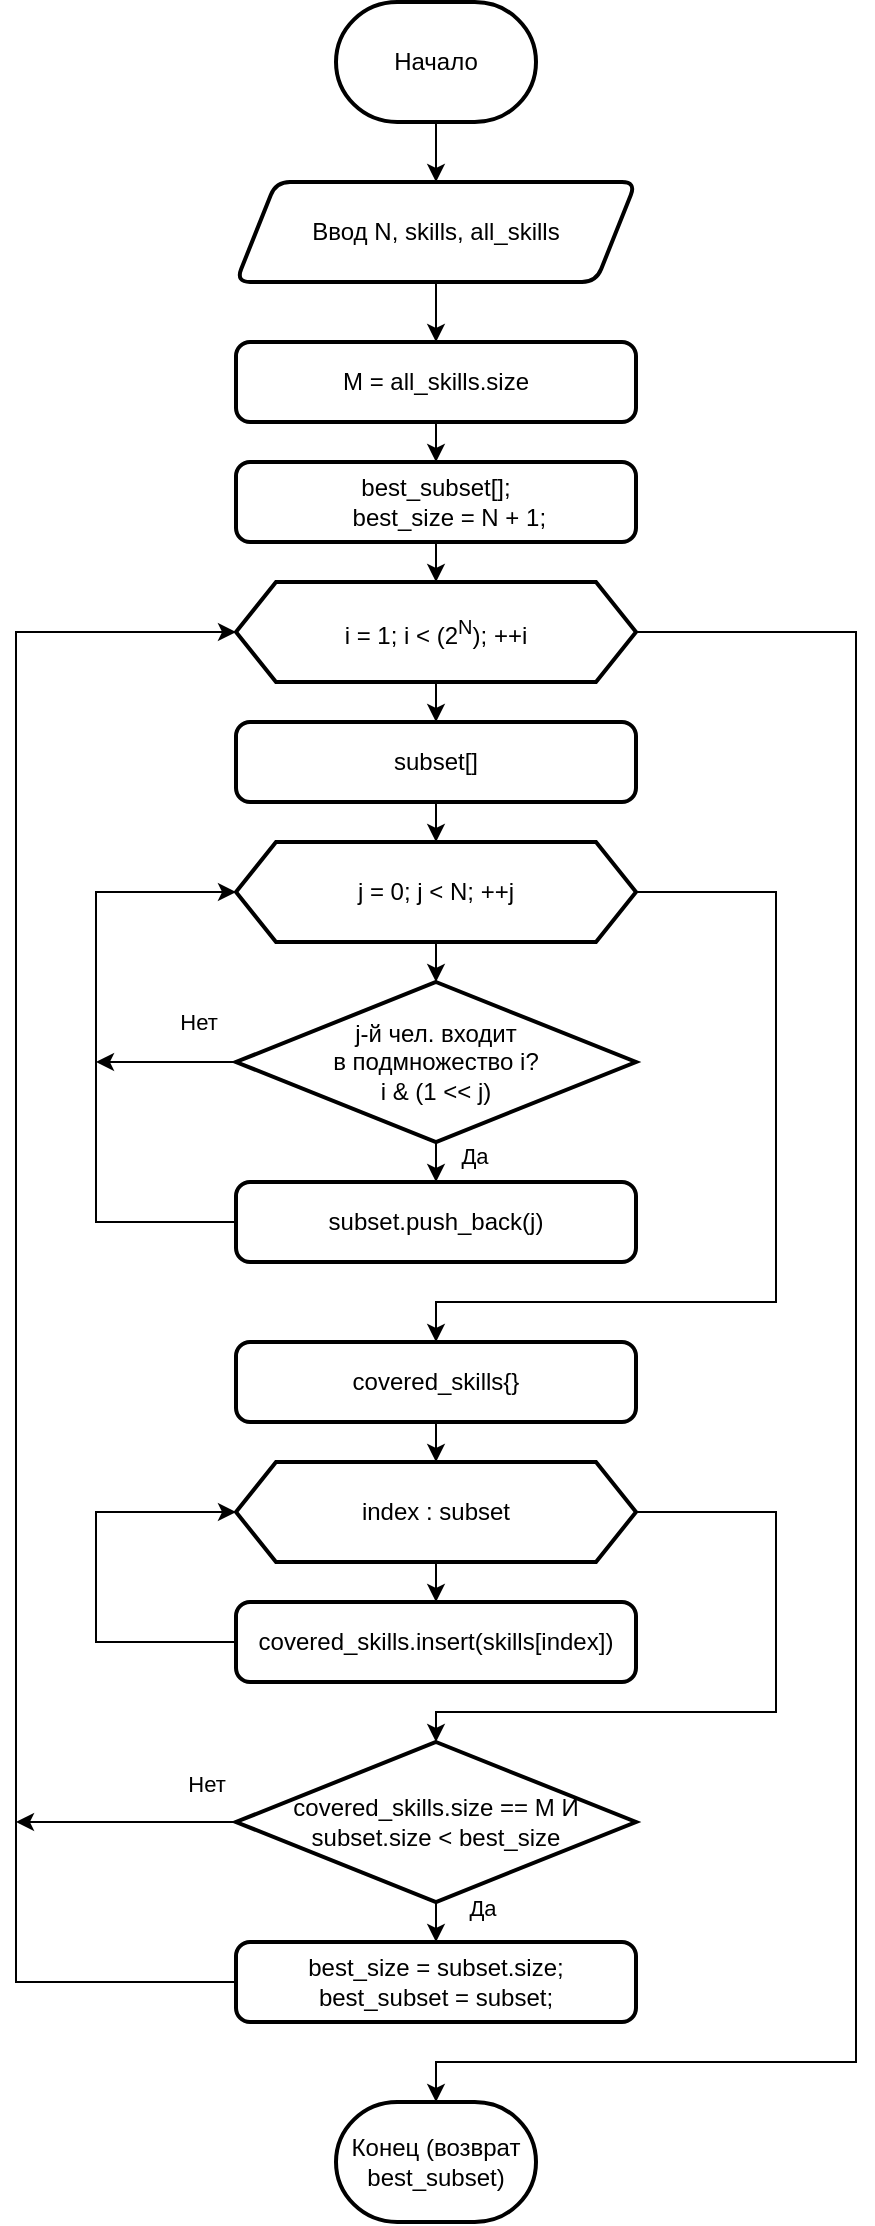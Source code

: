<mxfile version="24.4.13" type="device">
  <diagram id="C5RBs43oDa-KdzZeNtuy" name="Page-1">
    <mxGraphModel dx="1247" dy="1861" grid="1" gridSize="10" guides="1" tooltips="1" connect="1" arrows="1" fold="1" page="1" pageScale="1" pageWidth="827" pageHeight="1169" math="0" shadow="0">
      <root>
        <mxCell id="WIyWlLk6GJQsqaUBKTNV-0" />
        <mxCell id="WIyWlLk6GJQsqaUBKTNV-1" parent="WIyWlLk6GJQsqaUBKTNV-0" />
        <mxCell id="SRNSHd6ge_EsEEtdElFu-2" value="" style="edgeStyle=orthogonalEdgeStyle;rounded=0;orthogonalLoop=1;jettySize=auto;html=1;" parent="WIyWlLk6GJQsqaUBKTNV-1" source="S7_N-UKr1pL8a_zZHFVc-5" edge="1">
          <mxGeometry relative="1" as="geometry">
            <mxPoint x="410" y="-600" as="targetPoint" />
          </mxGeometry>
        </mxCell>
        <mxCell id="S7_N-UKr1pL8a_zZHFVc-5" value="Начало" style="strokeWidth=2;html=1;shape=mxgraph.flowchart.terminator;whiteSpace=wrap;" parent="WIyWlLk6GJQsqaUBKTNV-1" vertex="1">
          <mxGeometry x="360" y="-690" width="100" height="60" as="geometry" />
        </mxCell>
        <mxCell id="SRNSHd6ge_EsEEtdElFu-37" style="edgeStyle=orthogonalEdgeStyle;rounded=0;orthogonalLoop=1;jettySize=auto;html=1;entryX=0.5;entryY=0;entryDx=0;entryDy=0;" parent="WIyWlLk6GJQsqaUBKTNV-1" edge="1">
          <mxGeometry relative="1" as="geometry">
            <Array as="points">
              <mxPoint x="800" y="-390" />
              <mxPoint x="800" y="640" />
              <mxPoint x="410" y="640" />
            </Array>
            <mxPoint x="410" y="670" as="targetPoint" />
          </mxGeometry>
        </mxCell>
        <mxCell id="SRNSHd6ge_EsEEtdElFu-24" style="edgeStyle=orthogonalEdgeStyle;rounded=0;orthogonalLoop=1;jettySize=auto;html=1;entryX=0.5;entryY=0;entryDx=0;entryDy=0;" parent="WIyWlLk6GJQsqaUBKTNV-1" edge="1">
          <mxGeometry relative="1" as="geometry">
            <Array as="points">
              <mxPoint x="600" y="-30" />
              <mxPoint x="600" y="110" />
              <mxPoint x="410" y="110" />
            </Array>
            <mxPoint x="510" y="-30" as="sourcePoint" />
          </mxGeometry>
        </mxCell>
        <mxCell id="SRNSHd6ge_EsEEtdElFu-38" style="edgeStyle=orthogonalEdgeStyle;rounded=0;orthogonalLoop=1;jettySize=auto;html=1;entryX=0;entryY=0.5;entryDx=0;entryDy=0;entryPerimeter=0;exitX=0;exitY=0.5;exitDx=0;exitDy=0;" parent="WIyWlLk6GJQsqaUBKTNV-1" edge="1">
          <mxGeometry relative="1" as="geometry">
            <Array as="points">
              <mxPoint x="150" y="590" />
              <mxPoint x="150" y="-390" />
            </Array>
            <mxPoint x="310" y="-390" as="targetPoint" />
          </mxGeometry>
        </mxCell>
        <mxCell id="DR3ZvVdrjEOjAyI6lG6U-38" style="edgeStyle=orthogonalEdgeStyle;rounded=0;orthogonalLoop=1;jettySize=auto;html=1;entryX=0.5;entryY=0;entryDx=0;entryDy=0;" parent="WIyWlLk6GJQsqaUBKTNV-1" source="DR3ZvVdrjEOjAyI6lG6U-0" edge="1">
          <mxGeometry relative="1" as="geometry">
            <mxPoint x="410" y="-520.0" as="targetPoint" />
          </mxGeometry>
        </mxCell>
        <mxCell id="DR3ZvVdrjEOjAyI6lG6U-0" value="Ввод N, skills, all_skills" style="shape=parallelogram;perimeter=parallelogramPerimeter;whiteSpace=wrap;html=1;fixedSize=1;rounded=1;strokeColor=default;strokeWidth=2;align=center;verticalAlign=middle;arcSize=14;fontFamily=Helvetica;fontSize=12;fontColor=default;fillColor=default;" parent="WIyWlLk6GJQsqaUBKTNV-1" vertex="1">
          <mxGeometry x="310" y="-600" width="200" height="50" as="geometry" />
        </mxCell>
        <mxCell id="syByIhwMGtgeTSbXhUbm-22" style="edgeStyle=orthogonalEdgeStyle;rounded=0;orthogonalLoop=1;jettySize=auto;html=1;entryX=0.5;entryY=0;entryDx=0;entryDy=0;" edge="1" parent="WIyWlLk6GJQsqaUBKTNV-1" source="syByIhwMGtgeTSbXhUbm-5" target="syByIhwMGtgeTSbXhUbm-7">
          <mxGeometry relative="1" as="geometry" />
        </mxCell>
        <mxCell id="syByIhwMGtgeTSbXhUbm-5" value="M = all_skills.size" style="rounded=1;whiteSpace=wrap;html=1;absoluteArcSize=1;arcSize=14;strokeWidth=2;strokeColor=default;align=center;verticalAlign=middle;fillColor=default;" vertex="1" parent="WIyWlLk6GJQsqaUBKTNV-1">
          <mxGeometry x="310" y="-520" width="200" height="40" as="geometry" />
        </mxCell>
        <mxCell id="syByIhwMGtgeTSbXhUbm-23" style="edgeStyle=orthogonalEdgeStyle;rounded=0;orthogonalLoop=1;jettySize=auto;html=1;entryX=0.5;entryY=0;entryDx=0;entryDy=0;" edge="1" parent="WIyWlLk6GJQsqaUBKTNV-1" source="syByIhwMGtgeTSbXhUbm-7" target="syByIhwMGtgeTSbXhUbm-8">
          <mxGeometry relative="1" as="geometry" />
        </mxCell>
        <mxCell id="syByIhwMGtgeTSbXhUbm-7" value="best_subset[];&lt;br&gt;&amp;nbsp; &amp;nbsp; best_size = N + 1;" style="rounded=1;whiteSpace=wrap;html=1;absoluteArcSize=1;arcSize=14;strokeWidth=2;strokeColor=default;align=center;verticalAlign=middle;fillColor=default;" vertex="1" parent="WIyWlLk6GJQsqaUBKTNV-1">
          <mxGeometry x="310" y="-460" width="200" height="40" as="geometry" />
        </mxCell>
        <mxCell id="syByIhwMGtgeTSbXhUbm-24" style="edgeStyle=orthogonalEdgeStyle;rounded=0;orthogonalLoop=1;jettySize=auto;html=1;entryX=0.5;entryY=0;entryDx=0;entryDy=0;" edge="1" parent="WIyWlLk6GJQsqaUBKTNV-1" source="syByIhwMGtgeTSbXhUbm-8" target="syByIhwMGtgeTSbXhUbm-9">
          <mxGeometry relative="1" as="geometry" />
        </mxCell>
        <mxCell id="syByIhwMGtgeTSbXhUbm-8" value="i = 1; i &amp;lt; (2&lt;sup&gt;N&lt;/sup&gt;); ++i" style="shape=hexagon;perimeter=hexagonPerimeter2;whiteSpace=wrap;html=1;fixedSize=1;rounded=0;strokeColor=default;strokeWidth=2;align=center;verticalAlign=middle;arcSize=14;fontFamily=Helvetica;fontSize=12;fontColor=default;fillColor=default;" vertex="1" parent="WIyWlLk6GJQsqaUBKTNV-1">
          <mxGeometry x="310" y="-400" width="200" height="50" as="geometry" />
        </mxCell>
        <mxCell id="syByIhwMGtgeTSbXhUbm-25" style="edgeStyle=orthogonalEdgeStyle;rounded=0;orthogonalLoop=1;jettySize=auto;html=1;entryX=0.5;entryY=0;entryDx=0;entryDy=0;" edge="1" parent="WIyWlLk6GJQsqaUBKTNV-1" source="syByIhwMGtgeTSbXhUbm-9" target="syByIhwMGtgeTSbXhUbm-10">
          <mxGeometry relative="1" as="geometry" />
        </mxCell>
        <mxCell id="syByIhwMGtgeTSbXhUbm-9" value="subset[]" style="rounded=1;whiteSpace=wrap;html=1;absoluteArcSize=1;arcSize=14;strokeWidth=2;strokeColor=default;align=center;verticalAlign=middle;fillColor=default;" vertex="1" parent="WIyWlLk6GJQsqaUBKTNV-1">
          <mxGeometry x="310" y="-330" width="200" height="40" as="geometry" />
        </mxCell>
        <mxCell id="syByIhwMGtgeTSbXhUbm-29" style="edgeStyle=orthogonalEdgeStyle;rounded=0;orthogonalLoop=1;jettySize=auto;html=1;entryX=0.5;entryY=0;entryDx=0;entryDy=0;" edge="1" parent="WIyWlLk6GJQsqaUBKTNV-1" source="syByIhwMGtgeTSbXhUbm-10" target="syByIhwMGtgeTSbXhUbm-16">
          <mxGeometry relative="1" as="geometry">
            <Array as="points">
              <mxPoint x="580" y="-245" />
              <mxPoint x="580" y="-40" />
              <mxPoint x="410" y="-40" />
            </Array>
          </mxGeometry>
        </mxCell>
        <mxCell id="syByIhwMGtgeTSbXhUbm-10" value="j = 0; j &amp;lt; N; ++j" style="shape=hexagon;perimeter=hexagonPerimeter2;whiteSpace=wrap;html=1;fixedSize=1;rounded=0;strokeColor=default;strokeWidth=2;align=center;verticalAlign=middle;arcSize=14;fontFamily=Helvetica;fontSize=12;fontColor=default;fillColor=default;" vertex="1" parent="WIyWlLk6GJQsqaUBKTNV-1">
          <mxGeometry x="310" y="-270" width="200" height="50" as="geometry" />
        </mxCell>
        <mxCell id="syByIhwMGtgeTSbXhUbm-27" style="edgeStyle=orthogonalEdgeStyle;rounded=0;orthogonalLoop=1;jettySize=auto;html=1;entryX=0.5;entryY=0;entryDx=0;entryDy=0;" edge="1" parent="WIyWlLk6GJQsqaUBKTNV-1" source="syByIhwMGtgeTSbXhUbm-11" target="syByIhwMGtgeTSbXhUbm-12">
          <mxGeometry relative="1" as="geometry" />
        </mxCell>
        <mxCell id="syByIhwMGtgeTSbXhUbm-40" value="Да" style="edgeLabel;html=1;align=center;verticalAlign=middle;resizable=0;points=[];" vertex="1" connectable="0" parent="syByIhwMGtgeTSbXhUbm-27">
          <mxGeometry x="0.575" y="1" relative="1" as="geometry">
            <mxPoint x="18" y="-1" as="offset" />
          </mxGeometry>
        </mxCell>
        <mxCell id="syByIhwMGtgeTSbXhUbm-38" style="edgeStyle=orthogonalEdgeStyle;rounded=0;orthogonalLoop=1;jettySize=auto;html=1;" edge="1" parent="WIyWlLk6GJQsqaUBKTNV-1" source="syByIhwMGtgeTSbXhUbm-11">
          <mxGeometry relative="1" as="geometry">
            <mxPoint x="240" y="-160" as="targetPoint" />
          </mxGeometry>
        </mxCell>
        <mxCell id="syByIhwMGtgeTSbXhUbm-39" value="Нет" style="edgeLabel;html=1;align=center;verticalAlign=middle;resizable=0;points=[];" vertex="1" connectable="0" parent="syByIhwMGtgeTSbXhUbm-38">
          <mxGeometry x="-0.449" y="1" relative="1" as="geometry">
            <mxPoint y="-21" as="offset" />
          </mxGeometry>
        </mxCell>
        <UserObject label="&lt;div&gt;j-й чел. входит&lt;br&gt;в подмножество i?&lt;/div&gt;i &amp;amp; (1 &amp;lt;&amp;lt; j)" id="syByIhwMGtgeTSbXhUbm-11">
          <mxCell style="strokeWidth=2;html=1;shape=mxgraph.flowchart.decision;whiteSpace=wrap;" vertex="1" parent="WIyWlLk6GJQsqaUBKTNV-1">
            <mxGeometry x="310" y="-200" width="200" height="80" as="geometry" />
          </mxCell>
        </UserObject>
        <mxCell id="syByIhwMGtgeTSbXhUbm-28" style="edgeStyle=orthogonalEdgeStyle;rounded=0;orthogonalLoop=1;jettySize=auto;html=1;entryX=0;entryY=0.5;entryDx=0;entryDy=0;" edge="1" parent="WIyWlLk6GJQsqaUBKTNV-1" source="syByIhwMGtgeTSbXhUbm-12" target="syByIhwMGtgeTSbXhUbm-10">
          <mxGeometry relative="1" as="geometry">
            <Array as="points">
              <mxPoint x="240" y="-80" />
              <mxPoint x="240" y="-245" />
            </Array>
          </mxGeometry>
        </mxCell>
        <mxCell id="syByIhwMGtgeTSbXhUbm-12" value="subset.push_back(j)" style="rounded=1;whiteSpace=wrap;html=1;absoluteArcSize=1;arcSize=14;strokeWidth=2;strokeColor=default;align=center;verticalAlign=middle;fillColor=default;" vertex="1" parent="WIyWlLk6GJQsqaUBKTNV-1">
          <mxGeometry x="310" y="-100" width="200" height="40" as="geometry" />
        </mxCell>
        <mxCell id="syByIhwMGtgeTSbXhUbm-31" style="edgeStyle=orthogonalEdgeStyle;rounded=0;orthogonalLoop=1;jettySize=auto;html=1;entryX=0.5;entryY=0;entryDx=0;entryDy=0;" edge="1" parent="WIyWlLk6GJQsqaUBKTNV-1" source="syByIhwMGtgeTSbXhUbm-13" target="syByIhwMGtgeTSbXhUbm-17">
          <mxGeometry relative="1" as="geometry" />
        </mxCell>
        <mxCell id="syByIhwMGtgeTSbXhUbm-13" value="index : subset" style="shape=hexagon;perimeter=hexagonPerimeter2;whiteSpace=wrap;html=1;fixedSize=1;rounded=0;strokeColor=default;strokeWidth=2;align=center;verticalAlign=middle;arcSize=14;fontFamily=Helvetica;fontSize=12;fontColor=default;fillColor=default;" vertex="1" parent="WIyWlLk6GJQsqaUBKTNV-1">
          <mxGeometry x="310" y="40" width="200" height="50" as="geometry" />
        </mxCell>
        <mxCell id="syByIhwMGtgeTSbXhUbm-30" style="edgeStyle=orthogonalEdgeStyle;rounded=0;orthogonalLoop=1;jettySize=auto;html=1;entryX=0.5;entryY=0;entryDx=0;entryDy=0;" edge="1" parent="WIyWlLk6GJQsqaUBKTNV-1" source="syByIhwMGtgeTSbXhUbm-16" target="syByIhwMGtgeTSbXhUbm-13">
          <mxGeometry relative="1" as="geometry" />
        </mxCell>
        <mxCell id="syByIhwMGtgeTSbXhUbm-16" value="covered_skills{}" style="rounded=1;whiteSpace=wrap;html=1;absoluteArcSize=1;arcSize=14;strokeWidth=2;strokeColor=default;align=center;verticalAlign=middle;fillColor=default;" vertex="1" parent="WIyWlLk6GJQsqaUBKTNV-1">
          <mxGeometry x="310" y="-20" width="200" height="40" as="geometry" />
        </mxCell>
        <mxCell id="syByIhwMGtgeTSbXhUbm-32" style="edgeStyle=orthogonalEdgeStyle;rounded=0;orthogonalLoop=1;jettySize=auto;html=1;entryX=0;entryY=0.5;entryDx=0;entryDy=0;" edge="1" parent="WIyWlLk6GJQsqaUBKTNV-1" source="syByIhwMGtgeTSbXhUbm-17" target="syByIhwMGtgeTSbXhUbm-13">
          <mxGeometry relative="1" as="geometry">
            <Array as="points">
              <mxPoint x="240" y="130" />
              <mxPoint x="240" y="65" />
            </Array>
          </mxGeometry>
        </mxCell>
        <mxCell id="syByIhwMGtgeTSbXhUbm-17" value="covered_skills.insert(skills[index])" style="rounded=1;whiteSpace=wrap;html=1;absoluteArcSize=1;arcSize=14;strokeWidth=2;strokeColor=default;align=center;verticalAlign=middle;fillColor=default;" vertex="1" parent="WIyWlLk6GJQsqaUBKTNV-1">
          <mxGeometry x="310" y="110" width="200" height="40" as="geometry" />
        </mxCell>
        <mxCell id="syByIhwMGtgeTSbXhUbm-35" style="edgeStyle=orthogonalEdgeStyle;rounded=0;orthogonalLoop=1;jettySize=auto;html=1;entryX=0.5;entryY=0;entryDx=0;entryDy=0;" edge="1" parent="WIyWlLk6GJQsqaUBKTNV-1" source="syByIhwMGtgeTSbXhUbm-18" target="syByIhwMGtgeTSbXhUbm-19">
          <mxGeometry relative="1" as="geometry" />
        </mxCell>
        <mxCell id="syByIhwMGtgeTSbXhUbm-43" value="Да" style="edgeLabel;html=1;align=center;verticalAlign=middle;resizable=0;points=[];" vertex="1" connectable="0" parent="syByIhwMGtgeTSbXhUbm-35">
          <mxGeometry x="0.132" y="-1" relative="1" as="geometry">
            <mxPoint x="22" y="-3" as="offset" />
          </mxGeometry>
        </mxCell>
        <mxCell id="syByIhwMGtgeTSbXhUbm-41" style="edgeStyle=orthogonalEdgeStyle;rounded=0;orthogonalLoop=1;jettySize=auto;html=1;" edge="1" parent="WIyWlLk6GJQsqaUBKTNV-1" source="syByIhwMGtgeTSbXhUbm-18">
          <mxGeometry relative="1" as="geometry">
            <mxPoint x="200" y="220.0" as="targetPoint" />
          </mxGeometry>
        </mxCell>
        <mxCell id="syByIhwMGtgeTSbXhUbm-42" value="Нет" style="edgeLabel;html=1;align=center;verticalAlign=middle;resizable=0;points=[];" vertex="1" connectable="0" parent="syByIhwMGtgeTSbXhUbm-41">
          <mxGeometry x="-0.7" relative="1" as="geometry">
            <mxPoint x="1" y="-19" as="offset" />
          </mxGeometry>
        </mxCell>
        <UserObject label="covered_skills.size == M И subset.size &amp;lt; best_size" id="syByIhwMGtgeTSbXhUbm-18">
          <mxCell style="strokeWidth=2;html=1;shape=mxgraph.flowchart.decision;whiteSpace=wrap;" vertex="1" parent="WIyWlLk6GJQsqaUBKTNV-1">
            <mxGeometry x="310" y="180" width="200" height="80" as="geometry" />
          </mxCell>
        </UserObject>
        <mxCell id="syByIhwMGtgeTSbXhUbm-36" style="edgeStyle=orthogonalEdgeStyle;rounded=0;orthogonalLoop=1;jettySize=auto;html=1;entryX=0;entryY=0.5;entryDx=0;entryDy=0;" edge="1" parent="WIyWlLk6GJQsqaUBKTNV-1" source="syByIhwMGtgeTSbXhUbm-19" target="syByIhwMGtgeTSbXhUbm-8">
          <mxGeometry relative="1" as="geometry">
            <Array as="points">
              <mxPoint x="200" y="300" />
              <mxPoint x="200" y="-375" />
            </Array>
          </mxGeometry>
        </mxCell>
        <UserObject label="best_size = subset.size;&lt;div&gt;best_subset = subset;&lt;/div&gt;" id="syByIhwMGtgeTSbXhUbm-19">
          <mxCell style="rounded=1;whiteSpace=wrap;html=1;absoluteArcSize=1;arcSize=14;strokeWidth=2;strokeColor=default;align=center;verticalAlign=middle;fillColor=default;" vertex="1" parent="WIyWlLk6GJQsqaUBKTNV-1">
            <mxGeometry x="310" y="280" width="200" height="40" as="geometry" />
          </mxCell>
        </UserObject>
        <mxCell id="syByIhwMGtgeTSbXhUbm-20" value="Конец (возврат best_subset)" style="strokeWidth=2;html=1;shape=mxgraph.flowchart.terminator;whiteSpace=wrap;" vertex="1" parent="WIyWlLk6GJQsqaUBKTNV-1">
          <mxGeometry x="360" y="360" width="100" height="60" as="geometry" />
        </mxCell>
        <mxCell id="syByIhwMGtgeTSbXhUbm-26" style="edgeStyle=orthogonalEdgeStyle;rounded=0;orthogonalLoop=1;jettySize=auto;html=1;entryX=0.5;entryY=0;entryDx=0;entryDy=0;entryPerimeter=0;" edge="1" parent="WIyWlLk6GJQsqaUBKTNV-1" source="syByIhwMGtgeTSbXhUbm-10" target="syByIhwMGtgeTSbXhUbm-11">
          <mxGeometry relative="1" as="geometry" />
        </mxCell>
        <mxCell id="syByIhwMGtgeTSbXhUbm-34" style="edgeStyle=orthogonalEdgeStyle;rounded=0;orthogonalLoop=1;jettySize=auto;html=1;entryX=0.5;entryY=0;entryDx=0;entryDy=0;entryPerimeter=0;" edge="1" parent="WIyWlLk6GJQsqaUBKTNV-1" source="syByIhwMGtgeTSbXhUbm-13" target="syByIhwMGtgeTSbXhUbm-18">
          <mxGeometry relative="1" as="geometry">
            <Array as="points">
              <mxPoint x="580" y="65" />
              <mxPoint x="580" y="165" />
              <mxPoint x="410" y="165" />
            </Array>
          </mxGeometry>
        </mxCell>
        <mxCell id="syByIhwMGtgeTSbXhUbm-37" style="edgeStyle=orthogonalEdgeStyle;rounded=0;orthogonalLoop=1;jettySize=auto;html=1;entryX=0.5;entryY=0;entryDx=0;entryDy=0;entryPerimeter=0;" edge="1" parent="WIyWlLk6GJQsqaUBKTNV-1" source="syByIhwMGtgeTSbXhUbm-8" target="syByIhwMGtgeTSbXhUbm-20">
          <mxGeometry relative="1" as="geometry">
            <Array as="points">
              <mxPoint x="620" y="-375" />
              <mxPoint x="620" y="340" />
              <mxPoint x="410" y="340" />
            </Array>
          </mxGeometry>
        </mxCell>
      </root>
    </mxGraphModel>
  </diagram>
</mxfile>
